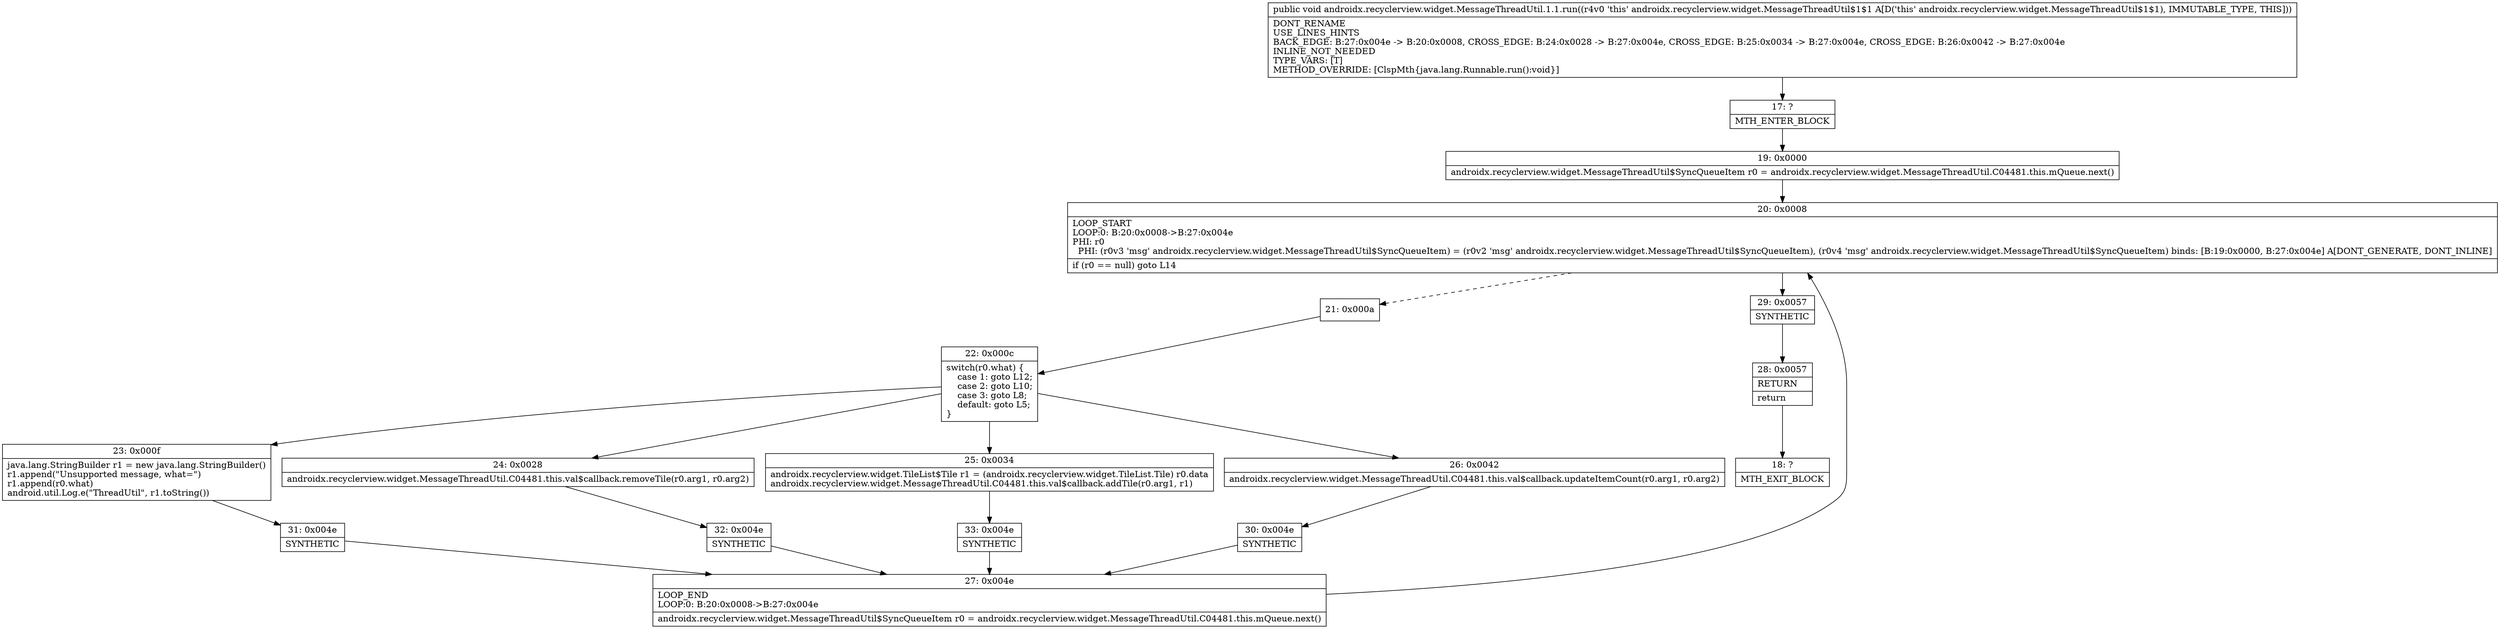 digraph "CFG forandroidx.recyclerview.widget.MessageThreadUtil.1.1.run()V" {
Node_17 [shape=record,label="{17\:\ ?|MTH_ENTER_BLOCK\l}"];
Node_19 [shape=record,label="{19\:\ 0x0000|androidx.recyclerview.widget.MessageThreadUtil$SyncQueueItem r0 = androidx.recyclerview.widget.MessageThreadUtil.C04481.this.mQueue.next()\l}"];
Node_20 [shape=record,label="{20\:\ 0x0008|LOOP_START\lLOOP:0: B:20:0x0008\-\>B:27:0x004e\lPHI: r0 \l  PHI: (r0v3 'msg' androidx.recyclerview.widget.MessageThreadUtil$SyncQueueItem) = (r0v2 'msg' androidx.recyclerview.widget.MessageThreadUtil$SyncQueueItem), (r0v4 'msg' androidx.recyclerview.widget.MessageThreadUtil$SyncQueueItem) binds: [B:19:0x0000, B:27:0x004e] A[DONT_GENERATE, DONT_INLINE]\l|if (r0 == null) goto L14\l}"];
Node_21 [shape=record,label="{21\:\ 0x000a}"];
Node_22 [shape=record,label="{22\:\ 0x000c|switch(r0.what) \{\l    case 1: goto L12;\l    case 2: goto L10;\l    case 3: goto L8;\l    default: goto L5;\l\}\l}"];
Node_23 [shape=record,label="{23\:\ 0x000f|java.lang.StringBuilder r1 = new java.lang.StringBuilder()\lr1.append(\"Unsupported message, what=\")\lr1.append(r0.what)\landroid.util.Log.e(\"ThreadUtil\", r1.toString())\l}"];
Node_31 [shape=record,label="{31\:\ 0x004e|SYNTHETIC\l}"];
Node_27 [shape=record,label="{27\:\ 0x004e|LOOP_END\lLOOP:0: B:20:0x0008\-\>B:27:0x004e\l|androidx.recyclerview.widget.MessageThreadUtil$SyncQueueItem r0 = androidx.recyclerview.widget.MessageThreadUtil.C04481.this.mQueue.next()\l}"];
Node_24 [shape=record,label="{24\:\ 0x0028|androidx.recyclerview.widget.MessageThreadUtil.C04481.this.val$callback.removeTile(r0.arg1, r0.arg2)\l}"];
Node_32 [shape=record,label="{32\:\ 0x004e|SYNTHETIC\l}"];
Node_25 [shape=record,label="{25\:\ 0x0034|androidx.recyclerview.widget.TileList$Tile r1 = (androidx.recyclerview.widget.TileList.Tile) r0.data\landroidx.recyclerview.widget.MessageThreadUtil.C04481.this.val$callback.addTile(r0.arg1, r1)\l}"];
Node_33 [shape=record,label="{33\:\ 0x004e|SYNTHETIC\l}"];
Node_26 [shape=record,label="{26\:\ 0x0042|androidx.recyclerview.widget.MessageThreadUtil.C04481.this.val$callback.updateItemCount(r0.arg1, r0.arg2)\l}"];
Node_30 [shape=record,label="{30\:\ 0x004e|SYNTHETIC\l}"];
Node_29 [shape=record,label="{29\:\ 0x0057|SYNTHETIC\l}"];
Node_28 [shape=record,label="{28\:\ 0x0057|RETURN\l|return\l}"];
Node_18 [shape=record,label="{18\:\ ?|MTH_EXIT_BLOCK\l}"];
MethodNode[shape=record,label="{public void androidx.recyclerview.widget.MessageThreadUtil.1.1.run((r4v0 'this' androidx.recyclerview.widget.MessageThreadUtil$1$1 A[D('this' androidx.recyclerview.widget.MessageThreadUtil$1$1), IMMUTABLE_TYPE, THIS]))  | DONT_RENAME\lUSE_LINES_HINTS\lBACK_EDGE: B:27:0x004e \-\> B:20:0x0008, CROSS_EDGE: B:24:0x0028 \-\> B:27:0x004e, CROSS_EDGE: B:25:0x0034 \-\> B:27:0x004e, CROSS_EDGE: B:26:0x0042 \-\> B:27:0x004e\lINLINE_NOT_NEEDED\lTYPE_VARS: [T]\lMETHOD_OVERRIDE: [ClspMth\{java.lang.Runnable.run():void\}]\l}"];
MethodNode -> Node_17;Node_17 -> Node_19;
Node_19 -> Node_20;
Node_20 -> Node_21[style=dashed];
Node_20 -> Node_29;
Node_21 -> Node_22;
Node_22 -> Node_23;
Node_22 -> Node_24;
Node_22 -> Node_25;
Node_22 -> Node_26;
Node_23 -> Node_31;
Node_31 -> Node_27;
Node_27 -> Node_20;
Node_24 -> Node_32;
Node_32 -> Node_27;
Node_25 -> Node_33;
Node_33 -> Node_27;
Node_26 -> Node_30;
Node_30 -> Node_27;
Node_29 -> Node_28;
Node_28 -> Node_18;
}

